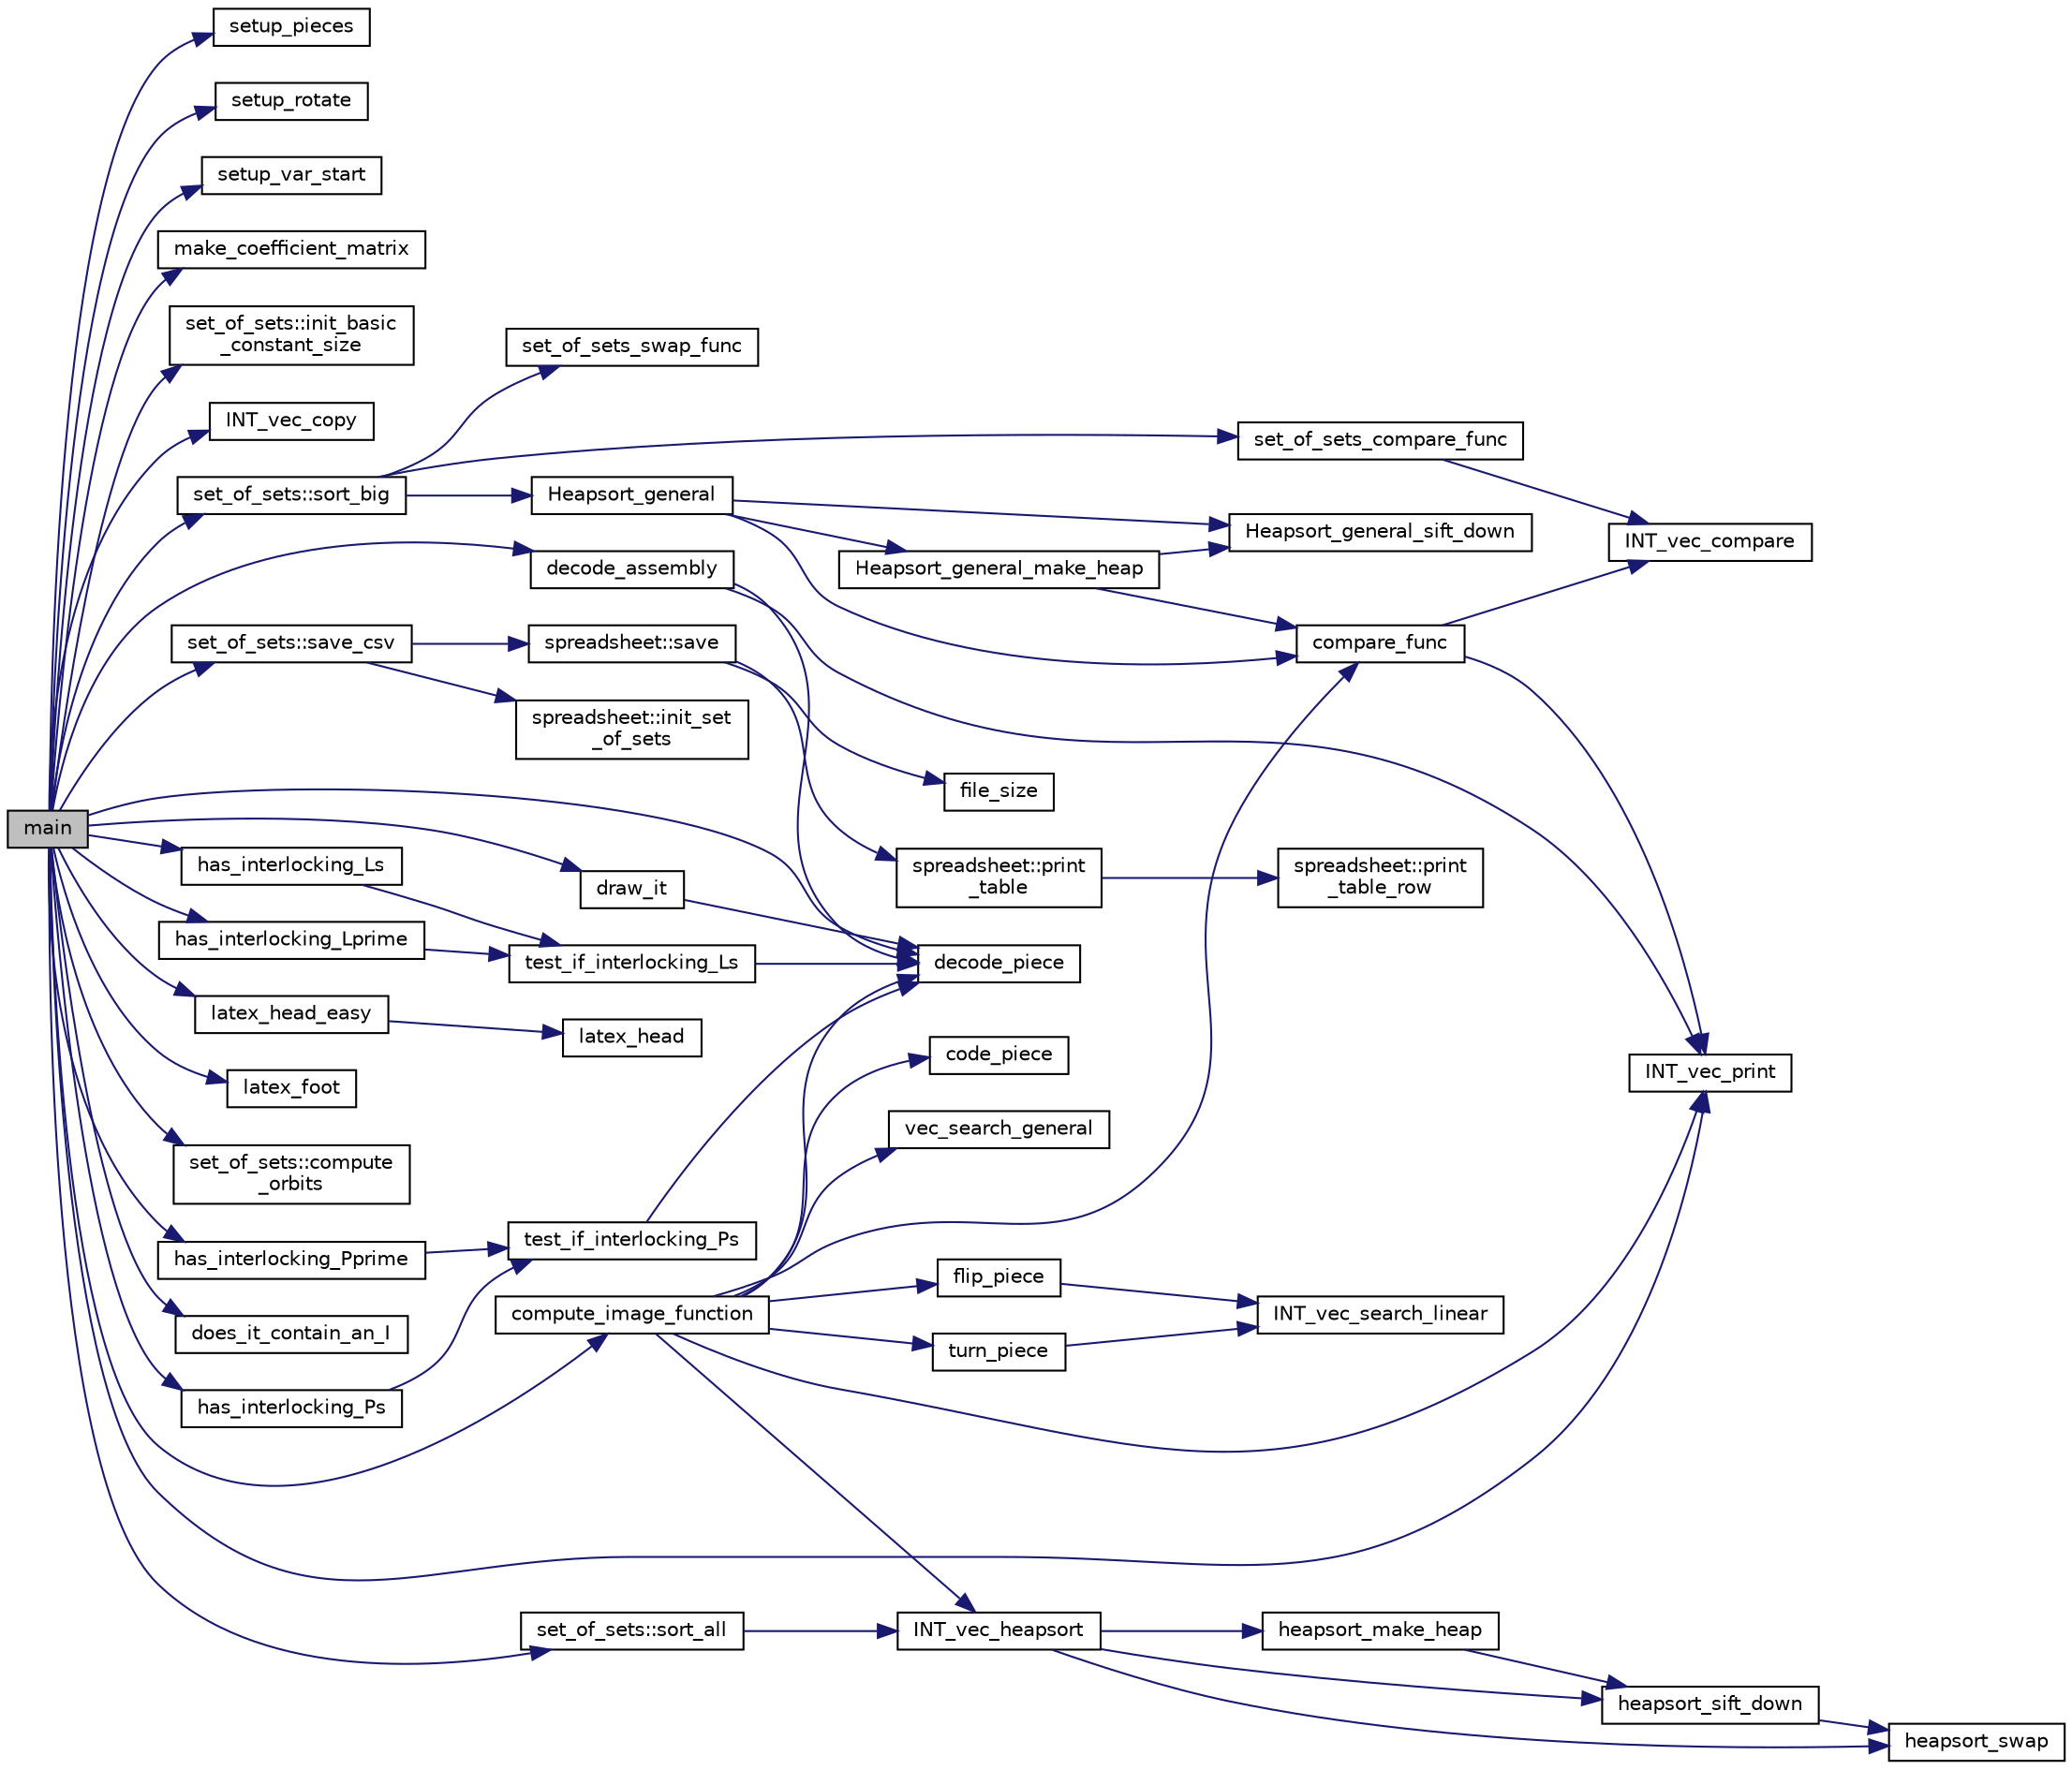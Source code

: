 digraph "main"
{
  edge [fontname="Helvetica",fontsize="10",labelfontname="Helvetica",labelfontsize="10"];
  node [fontname="Helvetica",fontsize="10",shape=record];
  rankdir="LR";
  Node358 [label="main",height=0.2,width=0.4,color="black", fillcolor="grey75", style="filled", fontcolor="black"];
  Node358 -> Node359 [color="midnightblue",fontsize="10",style="solid",fontname="Helvetica"];
  Node359 [label="setup_pieces",height=0.2,width=0.4,color="black", fillcolor="white", style="filled",URL="$dc/d77/pentomino__5x5_8_c.html#a4c7bd7404f2550f0a5aea0f72310d715"];
  Node358 -> Node360 [color="midnightblue",fontsize="10",style="solid",fontname="Helvetica"];
  Node360 [label="setup_rotate",height=0.2,width=0.4,color="black", fillcolor="white", style="filled",URL="$dc/d77/pentomino__5x5_8_c.html#a027a4b6309459ad5f250d29cab664b50"];
  Node358 -> Node361 [color="midnightblue",fontsize="10",style="solid",fontname="Helvetica"];
  Node361 [label="setup_var_start",height=0.2,width=0.4,color="black", fillcolor="white", style="filled",URL="$dc/d77/pentomino__5x5_8_c.html#a57d3d6e12b5850a46f75b5096b643c3c"];
  Node358 -> Node362 [color="midnightblue",fontsize="10",style="solid",fontname="Helvetica"];
  Node362 [label="make_coefficient_matrix",height=0.2,width=0.4,color="black", fillcolor="white", style="filled",URL="$dc/d77/pentomino__5x5_8_c.html#a2852ec2c193452a04d8c7be0cbd73bd8"];
  Node358 -> Node363 [color="midnightblue",fontsize="10",style="solid",fontname="Helvetica"];
  Node363 [label="set_of_sets::init_basic\l_constant_size",height=0.2,width=0.4,color="black", fillcolor="white", style="filled",URL="$da/dd6/classset__of__sets.html#a3d2bcfc5db1101cef8d5d436cca51182"];
  Node358 -> Node364 [color="midnightblue",fontsize="10",style="solid",fontname="Helvetica"];
  Node364 [label="INT_vec_copy",height=0.2,width=0.4,color="black", fillcolor="white", style="filled",URL="$df/dbf/sajeeb_8_c.html#ac2d875e27e009af6ec04d17254d11075"];
  Node358 -> Node365 [color="midnightblue",fontsize="10",style="solid",fontname="Helvetica"];
  Node365 [label="set_of_sets::sort_all",height=0.2,width=0.4,color="black", fillcolor="white", style="filled",URL="$da/dd6/classset__of__sets.html#ac8897050f1478c7cb9b15627acad7876"];
  Node365 -> Node366 [color="midnightblue",fontsize="10",style="solid",fontname="Helvetica"];
  Node366 [label="INT_vec_heapsort",height=0.2,width=0.4,color="black", fillcolor="white", style="filled",URL="$d5/de2/foundations_2data__structures_2data__structures_8h.html#a3590ad9987f801fbfc94634300182f39"];
  Node366 -> Node367 [color="midnightblue",fontsize="10",style="solid",fontname="Helvetica"];
  Node367 [label="heapsort_make_heap",height=0.2,width=0.4,color="black", fillcolor="white", style="filled",URL="$d4/dd7/sorting_8_c.html#a42f24453d7d77eeb1338ebd1a13cfdbb"];
  Node367 -> Node368 [color="midnightblue",fontsize="10",style="solid",fontname="Helvetica"];
  Node368 [label="heapsort_sift_down",height=0.2,width=0.4,color="black", fillcolor="white", style="filled",URL="$d4/dd7/sorting_8_c.html#a65cbb1a6a3f01f511673705437ddc18b"];
  Node368 -> Node369 [color="midnightblue",fontsize="10",style="solid",fontname="Helvetica"];
  Node369 [label="heapsort_swap",height=0.2,width=0.4,color="black", fillcolor="white", style="filled",URL="$d4/dd7/sorting_8_c.html#a8f048362e6065297b19b6975bcbbfcc6"];
  Node366 -> Node369 [color="midnightblue",fontsize="10",style="solid",fontname="Helvetica"];
  Node366 -> Node368 [color="midnightblue",fontsize="10",style="solid",fontname="Helvetica"];
  Node358 -> Node370 [color="midnightblue",fontsize="10",style="solid",fontname="Helvetica"];
  Node370 [label="set_of_sets::sort_big",height=0.2,width=0.4,color="black", fillcolor="white", style="filled",URL="$da/dd6/classset__of__sets.html#af85e50a6cc8807b67cea6feea7e64474"];
  Node370 -> Node371 [color="midnightblue",fontsize="10",style="solid",fontname="Helvetica"];
  Node371 [label="Heapsort_general",height=0.2,width=0.4,color="black", fillcolor="white", style="filled",URL="$d5/de2/foundations_2data__structures_2data__structures_8h.html#a7a9b4c4e2d2a08682f8c28beecc28ad0"];
  Node371 -> Node372 [color="midnightblue",fontsize="10",style="solid",fontname="Helvetica"];
  Node372 [label="Heapsort_general_make_heap",height=0.2,width=0.4,color="black", fillcolor="white", style="filled",URL="$d4/dd7/sorting_8_c.html#abc00f1346fb6a53dcc572374834f74c1"];
  Node372 -> Node373 [color="midnightblue",fontsize="10",style="solid",fontname="Helvetica"];
  Node373 [label="Heapsort_general_sift_down",height=0.2,width=0.4,color="black", fillcolor="white", style="filled",URL="$d4/dd7/sorting_8_c.html#ac889c1f2ef01fe17e267ac9268c97260"];
  Node372 -> Node374 [color="midnightblue",fontsize="10",style="solid",fontname="Helvetica"];
  Node374 [label="compare_func",height=0.2,width=0.4,color="black", fillcolor="white", style="filled",URL="$dc/d77/pentomino__5x5_8_c.html#af532ec92afffcb63cd1f1180e96642d4"];
  Node374 -> Node375 [color="midnightblue",fontsize="10",style="solid",fontname="Helvetica"];
  Node375 [label="INT_vec_compare",height=0.2,width=0.4,color="black", fillcolor="white", style="filled",URL="$d5/de2/foundations_2data__structures_2data__structures_8h.html#ac1a17fca23fb4a338aef8547a4c2fded"];
  Node374 -> Node376 [color="midnightblue",fontsize="10",style="solid",fontname="Helvetica"];
  Node376 [label="INT_vec_print",height=0.2,width=0.4,color="black", fillcolor="white", style="filled",URL="$df/dbf/sajeeb_8_c.html#a79a5901af0b47dd0d694109543c027fe"];
  Node371 -> Node374 [color="midnightblue",fontsize="10",style="solid",fontname="Helvetica"];
  Node371 -> Node373 [color="midnightblue",fontsize="10",style="solid",fontname="Helvetica"];
  Node370 -> Node377 [color="midnightblue",fontsize="10",style="solid",fontname="Helvetica"];
  Node377 [label="set_of_sets_compare_func",height=0.2,width=0.4,color="black", fillcolor="white", style="filled",URL="$d3/d92/set__of__sets_8_c.html#aaacdae015f9a25f07defff1ee5cee182"];
  Node377 -> Node375 [color="midnightblue",fontsize="10",style="solid",fontname="Helvetica"];
  Node370 -> Node378 [color="midnightblue",fontsize="10",style="solid",fontname="Helvetica"];
  Node378 [label="set_of_sets_swap_func",height=0.2,width=0.4,color="black", fillcolor="white", style="filled",URL="$d3/d92/set__of__sets_8_c.html#a92d3c967846350d88753d97a0b5f69bc"];
  Node358 -> Node379 [color="midnightblue",fontsize="10",style="solid",fontname="Helvetica"];
  Node379 [label="set_of_sets::save_csv",height=0.2,width=0.4,color="black", fillcolor="white", style="filled",URL="$da/dd6/classset__of__sets.html#aa934b6fc955ed6b23419168bd0a71ec9"];
  Node379 -> Node380 [color="midnightblue",fontsize="10",style="solid",fontname="Helvetica"];
  Node380 [label="spreadsheet::init_set\l_of_sets",height=0.2,width=0.4,color="black", fillcolor="white", style="filled",URL="$d8/d11/classspreadsheet.html#a4c201d5841da9152b0b08cc3f562f303"];
  Node379 -> Node381 [color="midnightblue",fontsize="10",style="solid",fontname="Helvetica"];
  Node381 [label="spreadsheet::save",height=0.2,width=0.4,color="black", fillcolor="white", style="filled",URL="$d8/d11/classspreadsheet.html#ac8744dac17eef1474584aae9551927f6"];
  Node381 -> Node382 [color="midnightblue",fontsize="10",style="solid",fontname="Helvetica"];
  Node382 [label="spreadsheet::print\l_table",height=0.2,width=0.4,color="black", fillcolor="white", style="filled",URL="$d8/d11/classspreadsheet.html#a0760eae2a96ee698fef84cd8f2655197"];
  Node382 -> Node383 [color="midnightblue",fontsize="10",style="solid",fontname="Helvetica"];
  Node383 [label="spreadsheet::print\l_table_row",height=0.2,width=0.4,color="black", fillcolor="white", style="filled",URL="$d8/d11/classspreadsheet.html#a4ce933b94f321f9eb1c4b212e44c5461"];
  Node381 -> Node384 [color="midnightblue",fontsize="10",style="solid",fontname="Helvetica"];
  Node384 [label="file_size",height=0.2,width=0.4,color="black", fillcolor="white", style="filled",URL="$df/dbf/sajeeb_8_c.html#a5c37cf5785204b6e9adf647dc14d0e50"];
  Node358 -> Node385 [color="midnightblue",fontsize="10",style="solid",fontname="Helvetica"];
  Node385 [label="decode_assembly",height=0.2,width=0.4,color="black", fillcolor="white", style="filled",URL="$dc/d77/pentomino__5x5_8_c.html#acbe7fd3f729d5451694b64ccff3a499a"];
  Node385 -> Node376 [color="midnightblue",fontsize="10",style="solid",fontname="Helvetica"];
  Node385 -> Node386 [color="midnightblue",fontsize="10",style="solid",fontname="Helvetica"];
  Node386 [label="decode_piece",height=0.2,width=0.4,color="black", fillcolor="white", style="filled",URL="$dc/d77/pentomino__5x5_8_c.html#aae351f5ca69a05832ba21b27bba6a4e1"];
  Node358 -> Node387 [color="midnightblue",fontsize="10",style="solid",fontname="Helvetica"];
  Node387 [label="latex_head_easy",height=0.2,width=0.4,color="black", fillcolor="white", style="filled",URL="$d5/db4/io__and__os_8h.html#af113b244ad72251e782a33c429b6fd12"];
  Node387 -> Node388 [color="midnightblue",fontsize="10",style="solid",fontname="Helvetica"];
  Node388 [label="latex_head",height=0.2,width=0.4,color="black", fillcolor="white", style="filled",URL="$d4/d74/util_8_c.html#ae873c602bd361c5218db5cecf1d348cd"];
  Node358 -> Node376 [color="midnightblue",fontsize="10",style="solid",fontname="Helvetica"];
  Node358 -> Node389 [color="midnightblue",fontsize="10",style="solid",fontname="Helvetica"];
  Node389 [label="draw_it",height=0.2,width=0.4,color="black", fillcolor="white", style="filled",URL="$dc/d77/pentomino__5x5_8_c.html#aca3b0ec88a5b0c7ee4cec0b6b1c6e28b"];
  Node389 -> Node386 [color="midnightblue",fontsize="10",style="solid",fontname="Helvetica"];
  Node358 -> Node386 [color="midnightblue",fontsize="10",style="solid",fontname="Helvetica"];
  Node358 -> Node390 [color="midnightblue",fontsize="10",style="solid",fontname="Helvetica"];
  Node390 [label="latex_foot",height=0.2,width=0.4,color="black", fillcolor="white", style="filled",URL="$d5/db4/io__and__os_8h.html#a409d1f292c1fefb519b8a4894f022714"];
  Node358 -> Node391 [color="midnightblue",fontsize="10",style="solid",fontname="Helvetica"];
  Node391 [label="set_of_sets::compute\l_orbits",height=0.2,width=0.4,color="black", fillcolor="white", style="filled",URL="$da/dd6/classset__of__sets.html#a309468ec81c5428e047804244fb7b2f4"];
  Node358 -> Node392 [color="midnightblue",fontsize="10",style="solid",fontname="Helvetica"];
  Node392 [label="compute_image_function",height=0.2,width=0.4,color="black", fillcolor="white", style="filled",URL="$dc/d77/pentomino__5x5_8_c.html#aaefa22897e89567d877f6b1316586a5a"];
  Node392 -> Node376 [color="midnightblue",fontsize="10",style="solid",fontname="Helvetica"];
  Node392 -> Node386 [color="midnightblue",fontsize="10",style="solid",fontname="Helvetica"];
  Node392 -> Node393 [color="midnightblue",fontsize="10",style="solid",fontname="Helvetica"];
  Node393 [label="turn_piece",height=0.2,width=0.4,color="black", fillcolor="white", style="filled",URL="$dc/d77/pentomino__5x5_8_c.html#afeaa9ad5370af3cec823a11a292bbf52"];
  Node393 -> Node394 [color="midnightblue",fontsize="10",style="solid",fontname="Helvetica"];
  Node394 [label="INT_vec_search_linear",height=0.2,width=0.4,color="black", fillcolor="white", style="filled",URL="$d5/de2/foundations_2data__structures_2data__structures_8h.html#ad0aa35e081da3ba3cc8841bf086ba9aa"];
  Node392 -> Node395 [color="midnightblue",fontsize="10",style="solid",fontname="Helvetica"];
  Node395 [label="flip_piece",height=0.2,width=0.4,color="black", fillcolor="white", style="filled",URL="$dc/d77/pentomino__5x5_8_c.html#aba47de4ac2eea1209cb16f98625291aa"];
  Node395 -> Node394 [color="midnightblue",fontsize="10",style="solid",fontname="Helvetica"];
  Node392 -> Node396 [color="midnightblue",fontsize="10",style="solid",fontname="Helvetica"];
  Node396 [label="code_piece",height=0.2,width=0.4,color="black", fillcolor="white", style="filled",URL="$dc/d77/pentomino__5x5_8_c.html#a293eec075ab3ef8bd6165286db65f948"];
  Node392 -> Node366 [color="midnightblue",fontsize="10",style="solid",fontname="Helvetica"];
  Node392 -> Node397 [color="midnightblue",fontsize="10",style="solid",fontname="Helvetica"];
  Node397 [label="vec_search_general",height=0.2,width=0.4,color="black", fillcolor="white", style="filled",URL="$d5/de2/foundations_2data__structures_2data__structures_8h.html#ab55054eb70e2db5834cd0696c2fdc862"];
  Node392 -> Node374 [color="midnightblue",fontsize="10",style="solid",fontname="Helvetica"];
  Node358 -> Node398 [color="midnightblue",fontsize="10",style="solid",fontname="Helvetica"];
  Node398 [label="does_it_contain_an_I",height=0.2,width=0.4,color="black", fillcolor="white", style="filled",URL="$dc/d77/pentomino__5x5_8_c.html#a08b5deba2a500a6a05851783517854b9"];
  Node358 -> Node399 [color="midnightblue",fontsize="10",style="solid",fontname="Helvetica"];
  Node399 [label="has_interlocking_Ls",height=0.2,width=0.4,color="black", fillcolor="white", style="filled",URL="$dc/d77/pentomino__5x5_8_c.html#a17a6f7af17f6599425b833c698ef4e23"];
  Node399 -> Node400 [color="midnightblue",fontsize="10",style="solid",fontname="Helvetica"];
  Node400 [label="test_if_interlocking_Ls",height=0.2,width=0.4,color="black", fillcolor="white", style="filled",URL="$dc/d77/pentomino__5x5_8_c.html#a7ff54cfce36f9eac43b5aaaabf2a0d71"];
  Node400 -> Node386 [color="midnightblue",fontsize="10",style="solid",fontname="Helvetica"];
  Node358 -> Node401 [color="midnightblue",fontsize="10",style="solid",fontname="Helvetica"];
  Node401 [label="has_interlocking_Lprime",height=0.2,width=0.4,color="black", fillcolor="white", style="filled",URL="$dc/d77/pentomino__5x5_8_c.html#a028a855df15445ac70a5894fd68a1087"];
  Node401 -> Node400 [color="midnightblue",fontsize="10",style="solid",fontname="Helvetica"];
  Node358 -> Node402 [color="midnightblue",fontsize="10",style="solid",fontname="Helvetica"];
  Node402 [label="has_interlocking_Ps",height=0.2,width=0.4,color="black", fillcolor="white", style="filled",URL="$dc/d77/pentomino__5x5_8_c.html#a3033d76d6812de287d69459d72fa90fb"];
  Node402 -> Node403 [color="midnightblue",fontsize="10",style="solid",fontname="Helvetica"];
  Node403 [label="test_if_interlocking_Ps",height=0.2,width=0.4,color="black", fillcolor="white", style="filled",URL="$dc/d77/pentomino__5x5_8_c.html#a4cd6485acb185417e158c1167a3dcfad"];
  Node403 -> Node386 [color="midnightblue",fontsize="10",style="solid",fontname="Helvetica"];
  Node358 -> Node404 [color="midnightblue",fontsize="10",style="solid",fontname="Helvetica"];
  Node404 [label="has_interlocking_Pprime",height=0.2,width=0.4,color="black", fillcolor="white", style="filled",URL="$dc/d77/pentomino__5x5_8_c.html#aca9bf8f7b095200d3e28b646435abb7e"];
  Node404 -> Node403 [color="midnightblue",fontsize="10",style="solid",fontname="Helvetica"];
}
